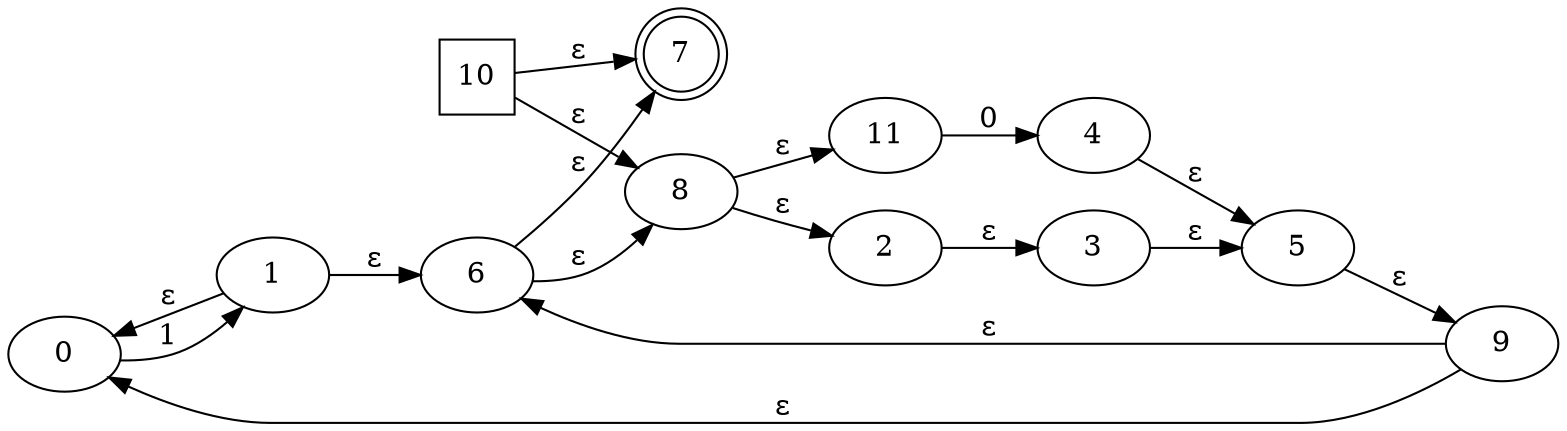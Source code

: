 digraph G {
	rankdir=LR;
	0->1[ label=1 ];
	2->3[ label=ɛ ];
	4->5[ label=ɛ ];
	6->7[ label=ɛ ];
	6->8[ label=ɛ ];
	1->6[ label=ɛ ];
	1->0[ label=ɛ ];
	9->0[ label=ɛ ];
	9->6[ label=ɛ ];
	3->5[ label=ɛ ];
	10->8[ label=ɛ ];
	10->7[ label=ɛ ];
	8->2[ label=ɛ ];
	8->11[ label=ɛ ];
	5->9[ label=ɛ ];
	11->4[ label=0 ];
	0;
	1;
	10 [ shape=square ];
	11;
	2;
	3;
	4;
	5;
	6;
	7 [ shape=doublecircle ];
	8;
	9;

}

